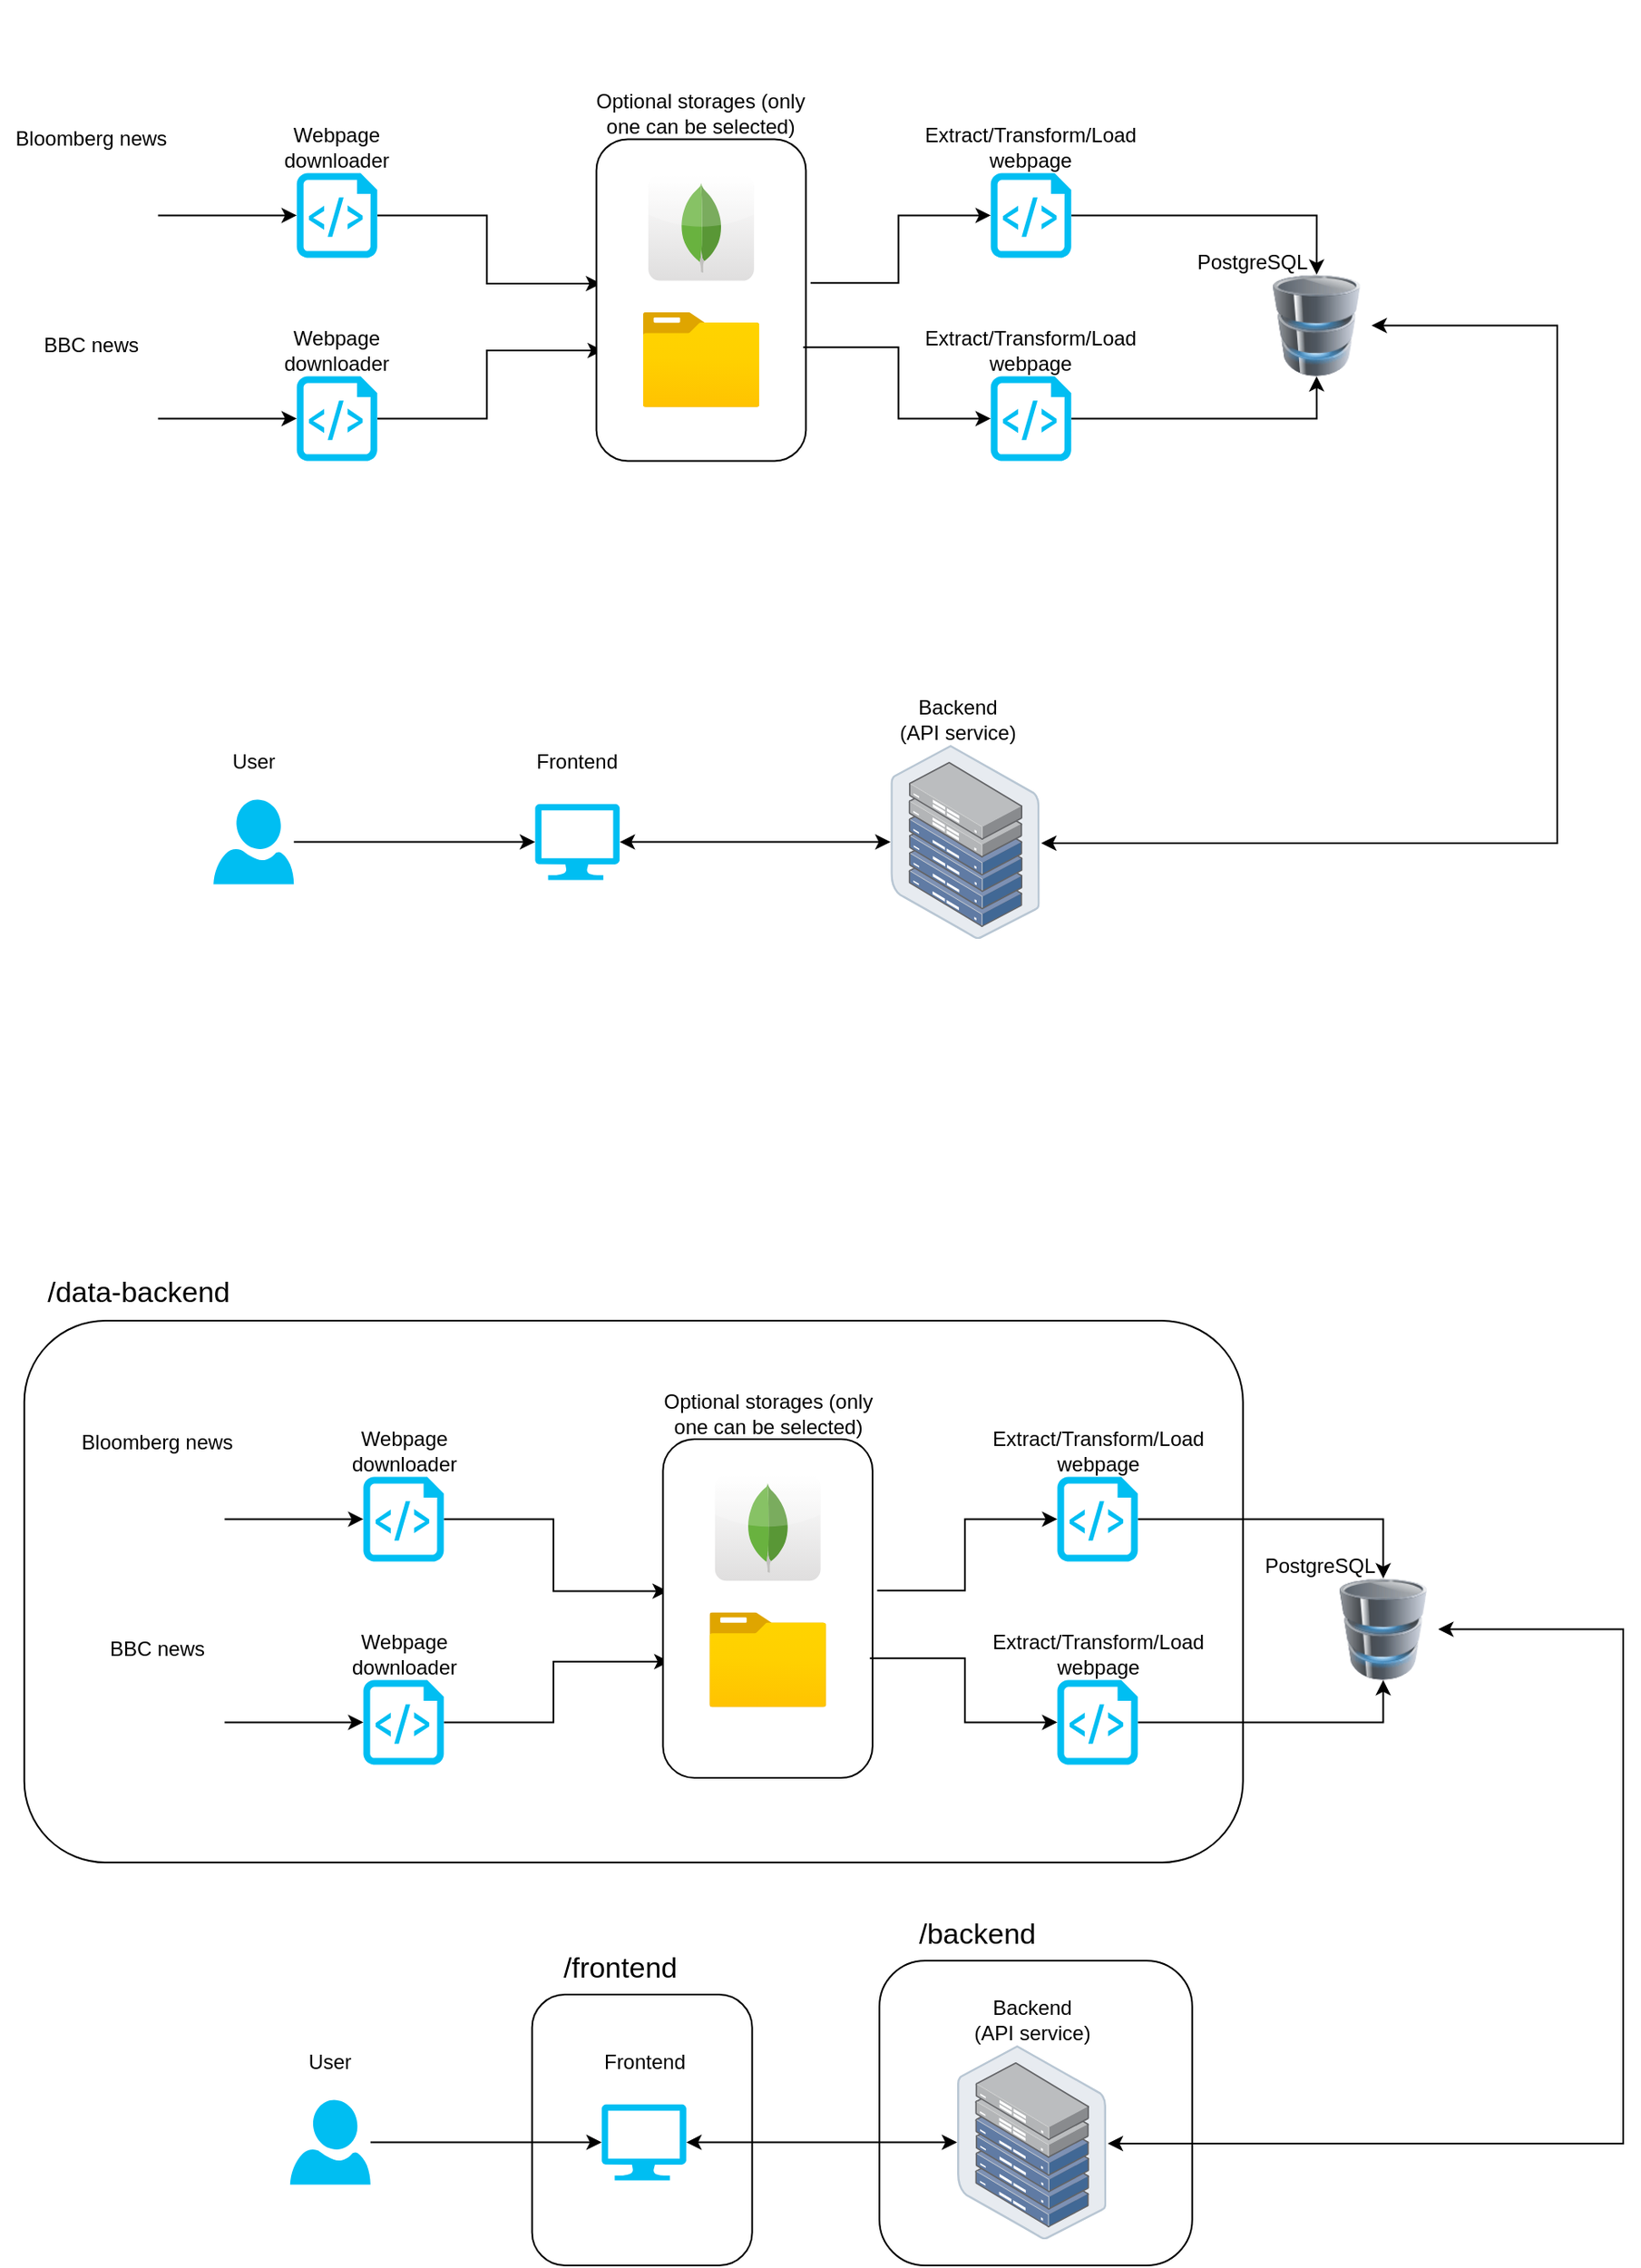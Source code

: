 <mxfile version="21.4.0" type="device">
  <diagram name="Page-1" id="xk8E0NBiWUz7PgLTunna">
    <mxGraphModel dx="2537" dy="814" grid="1" gridSize="10" guides="1" tooltips="1" connect="1" arrows="1" fold="1" page="1" pageScale="1" pageWidth="850" pageHeight="1100" math="0" shadow="0">
      <root>
        <mxCell id="0" />
        <mxCell id="1" parent="0" />
        <mxCell id="nEMQO8Npod6UWQFvEYVd-51" value="" style="rounded=1;whiteSpace=wrap;html=1;" parent="1" vertex="1">
          <mxGeometry x="-105.65" y="1278" width="130" height="160" as="geometry" />
        </mxCell>
        <mxCell id="nEMQO8Npod6UWQFvEYVd-50" value="" style="rounded=1;whiteSpace=wrap;html=1;" parent="1" vertex="1">
          <mxGeometry x="99.57" y="1258" width="184.78" height="180" as="geometry" />
        </mxCell>
        <mxCell id="nEMQO8Npod6UWQFvEYVd-49" value="" style="rounded=1;whiteSpace=wrap;html=1;" parent="1" vertex="1">
          <mxGeometry x="-405.65" y="880" width="720" height="320" as="geometry" />
        </mxCell>
        <mxCell id="E7Amwb_tmlsVrcwUfcuu-65" style="edgeStyle=orthogonalEdgeStyle;rounded=0;orthogonalLoop=1;jettySize=auto;html=1;exitX=1;exitY=0.5;exitDx=0;exitDy=0;exitPerimeter=0;entryX=0.023;entryY=0.449;entryDx=0;entryDy=0;entryPerimeter=0;" parent="1" source="E7Amwb_tmlsVrcwUfcuu-38" target="E7Amwb_tmlsVrcwUfcuu-63" edge="1">
          <mxGeometry relative="1" as="geometry" />
        </mxCell>
        <mxCell id="E7Amwb_tmlsVrcwUfcuu-38" value="" style="verticalLabelPosition=bottom;html=1;verticalAlign=top;align=center;strokeColor=none;fillColor=#00BEF2;shape=mxgraph.azure.script_file;pointerEvents=1;" parent="1" vertex="1">
          <mxGeometry x="-244.65" y="202.2" width="47.5" height="50" as="geometry" />
        </mxCell>
        <mxCell id="E7Amwb_tmlsVrcwUfcuu-66" style="edgeStyle=orthogonalEdgeStyle;rounded=0;orthogonalLoop=1;jettySize=auto;html=1;entryX=0.031;entryY=0.657;entryDx=0;entryDy=0;entryPerimeter=0;" parent="1" source="E7Amwb_tmlsVrcwUfcuu-41" target="E7Amwb_tmlsVrcwUfcuu-63" edge="1">
          <mxGeometry relative="1" as="geometry" />
        </mxCell>
        <mxCell id="E7Amwb_tmlsVrcwUfcuu-41" value="" style="verticalLabelPosition=bottom;html=1;verticalAlign=top;align=center;strokeColor=none;fillColor=#00BEF2;shape=mxgraph.azure.script_file;pointerEvents=1;" parent="1" vertex="1">
          <mxGeometry x="-244.65" y="322.2" width="47.5" height="50" as="geometry" />
        </mxCell>
        <mxCell id="E7Amwb_tmlsVrcwUfcuu-42" style="edgeStyle=orthogonalEdgeStyle;rounded=0;orthogonalLoop=1;jettySize=auto;html=1;entryX=0;entryY=0.5;entryDx=0;entryDy=0;entryPerimeter=0;" parent="1" source="E7Amwb_tmlsVrcwUfcuu-43" target="E7Amwb_tmlsVrcwUfcuu-41" edge="1">
          <mxGeometry relative="1" as="geometry" />
        </mxCell>
        <mxCell id="E7Amwb_tmlsVrcwUfcuu-43" value="" style="shape=image;html=1;verticalAlign=top;verticalLabelPosition=bottom;labelBackgroundColor=#ffffff;imageAspect=0;aspect=fixed;image=https://cdn1.iconfinder.com/data/icons/seo-and-web-development-6/32/Web_website_favorite_site_star-128.png" parent="1" vertex="1">
          <mxGeometry x="-405.65" y="307.7" width="79" height="79" as="geometry" />
        </mxCell>
        <mxCell id="E7Amwb_tmlsVrcwUfcuu-44" style="edgeStyle=orthogonalEdgeStyle;rounded=0;orthogonalLoop=1;jettySize=auto;html=1;entryX=0;entryY=0.5;entryDx=0;entryDy=0;entryPerimeter=0;" parent="1" source="E7Amwb_tmlsVrcwUfcuu-45" target="E7Amwb_tmlsVrcwUfcuu-38" edge="1">
          <mxGeometry relative="1" as="geometry" />
        </mxCell>
        <mxCell id="E7Amwb_tmlsVrcwUfcuu-45" value="" style="shape=image;html=1;verticalAlign=top;verticalLabelPosition=bottom;labelBackgroundColor=#ffffff;imageAspect=0;aspect=fixed;image=https://cdn1.iconfinder.com/data/icons/seo-and-web-development-6/32/Web_website_favorite_site_star-128.png" parent="1" vertex="1">
          <mxGeometry x="-405.65" y="187.7" width="79" height="79" as="geometry" />
        </mxCell>
        <mxCell id="E7Amwb_tmlsVrcwUfcuu-51" style="edgeStyle=orthogonalEdgeStyle;rounded=0;orthogonalLoop=1;jettySize=auto;html=1;entryX=0.5;entryY=0;entryDx=0;entryDy=0;" parent="1" source="E7Amwb_tmlsVrcwUfcuu-52" target="E7Amwb_tmlsVrcwUfcuu-55" edge="1">
          <mxGeometry relative="1" as="geometry" />
        </mxCell>
        <mxCell id="E7Amwb_tmlsVrcwUfcuu-52" value="" style="verticalLabelPosition=bottom;html=1;verticalAlign=top;align=center;strokeColor=none;fillColor=#00BEF2;shape=mxgraph.azure.script_file;pointerEvents=1;" parent="1" vertex="1">
          <mxGeometry x="165.35" y="202.2" width="47.5" height="50" as="geometry" />
        </mxCell>
        <mxCell id="E7Amwb_tmlsVrcwUfcuu-53" style="edgeStyle=orthogonalEdgeStyle;rounded=0;orthogonalLoop=1;jettySize=auto;html=1;entryX=0.5;entryY=1;entryDx=0;entryDy=0;" parent="1" source="E7Amwb_tmlsVrcwUfcuu-54" target="E7Amwb_tmlsVrcwUfcuu-55" edge="1">
          <mxGeometry relative="1" as="geometry" />
        </mxCell>
        <mxCell id="E7Amwb_tmlsVrcwUfcuu-54" value="" style="verticalLabelPosition=bottom;html=1;verticalAlign=top;align=center;strokeColor=none;fillColor=#00BEF2;shape=mxgraph.azure.script_file;pointerEvents=1;" parent="1" vertex="1">
          <mxGeometry x="165.35" y="322.2" width="47.5" height="50" as="geometry" />
        </mxCell>
        <mxCell id="nEMQO8Npod6UWQFvEYVd-6" style="edgeStyle=orthogonalEdgeStyle;rounded=0;orthogonalLoop=1;jettySize=auto;html=1;entryX=1.009;entryY=0.506;entryDx=0;entryDy=0;entryPerimeter=0;endArrow=classic;endFill=1;startArrow=classic;startFill=1;" parent="1" source="E7Amwb_tmlsVrcwUfcuu-55" target="nEMQO8Npod6UWQFvEYVd-1" edge="1">
          <mxGeometry relative="1" as="geometry">
            <Array as="points">
              <mxPoint x="500" y="292" />
              <mxPoint x="500" y="598" />
            </Array>
          </mxGeometry>
        </mxCell>
        <mxCell id="E7Amwb_tmlsVrcwUfcuu-55" value="" style="image;html=1;image=img/lib/clip_art/computers/Database_128x128.png" parent="1" vertex="1">
          <mxGeometry x="325.35" y="262.2" width="65" height="60" as="geometry" />
        </mxCell>
        <mxCell id="E7Amwb_tmlsVrcwUfcuu-67" value="" style="group" parent="1" vertex="1" connectable="0">
          <mxGeometry x="-67.65" y="100" width="140" height="350.0" as="geometry" />
        </mxCell>
        <mxCell id="XdqYiwzWtpGLTeVsSyvD-1" value="" style="group" vertex="1" connectable="0" parent="E7Amwb_tmlsVrcwUfcuu-67">
          <mxGeometry x="-4.08" y="52.2" width="131.95" height="220" as="geometry" />
        </mxCell>
        <mxCell id="E7Amwb_tmlsVrcwUfcuu-63" value="" style="rounded=1;whiteSpace=wrap;html=1;" parent="XdqYiwzWtpGLTeVsSyvD-1" vertex="1">
          <mxGeometry x="4.08" y="30" width="123.8" height="190" as="geometry" />
        </mxCell>
        <mxCell id="E7Amwb_tmlsVrcwUfcuu-36" value="" style="dashed=0;outlineConnect=0;html=1;align=center;labelPosition=center;verticalLabelPosition=bottom;verticalAlign=top;shape=mxgraph.webicons.mongodb;gradientColor=#DFDEDE" parent="XdqYiwzWtpGLTeVsSyvD-1" vertex="1">
          <mxGeometry x="34.78" y="51.2" width="62.4" height="62.4" as="geometry" />
        </mxCell>
        <mxCell id="E7Amwb_tmlsVrcwUfcuu-39" value="" style="image;aspect=fixed;html=1;points=[];align=center;fontSize=12;image=img/lib/azure2/general/Folder_Blank.svg;" parent="XdqYiwzWtpGLTeVsSyvD-1" vertex="1">
          <mxGeometry x="31.48" y="132.2" width="69" height="56.0" as="geometry" />
        </mxCell>
        <mxCell id="E7Amwb_tmlsVrcwUfcuu-77" value="Optional storages (only one can be selected)" style="text;strokeColor=none;align=center;fillColor=none;html=1;verticalAlign=middle;whiteSpace=wrap;rounded=0;" parent="XdqYiwzWtpGLTeVsSyvD-1" vertex="1">
          <mxGeometry width="131.95" height="30" as="geometry" />
        </mxCell>
        <mxCell id="E7Amwb_tmlsVrcwUfcuu-69" style="edgeStyle=orthogonalEdgeStyle;rounded=0;orthogonalLoop=1;jettySize=auto;html=1;entryX=0;entryY=0.5;entryDx=0;entryDy=0;entryPerimeter=0;exitX=1.022;exitY=0.447;exitDx=0;exitDy=0;exitPerimeter=0;" parent="1" source="E7Amwb_tmlsVrcwUfcuu-63" target="E7Amwb_tmlsVrcwUfcuu-52" edge="1">
          <mxGeometry relative="1" as="geometry" />
        </mxCell>
        <mxCell id="E7Amwb_tmlsVrcwUfcuu-70" style="edgeStyle=orthogonalEdgeStyle;rounded=0;orthogonalLoop=1;jettySize=auto;html=1;entryX=0;entryY=0.5;entryDx=0;entryDy=0;entryPerimeter=0;exitX=0.987;exitY=0.647;exitDx=0;exitDy=0;exitPerimeter=0;" parent="1" source="E7Amwb_tmlsVrcwUfcuu-63" target="E7Amwb_tmlsVrcwUfcuu-54" edge="1">
          <mxGeometry relative="1" as="geometry" />
        </mxCell>
        <mxCell id="E7Amwb_tmlsVrcwUfcuu-71" value="BBC news" style="text;strokeColor=none;align=center;fillColor=none;html=1;verticalAlign=middle;whiteSpace=wrap;rounded=0;" parent="1" vertex="1">
          <mxGeometry x="-396.15" y="289.2" width="60" height="30" as="geometry" />
        </mxCell>
        <mxCell id="E7Amwb_tmlsVrcwUfcuu-72" value="Bloomberg news" style="text;strokeColor=none;align=center;fillColor=none;html=1;verticalAlign=middle;whiteSpace=wrap;rounded=0;" parent="1" vertex="1">
          <mxGeometry x="-420" y="167.2" width="107.7" height="30" as="geometry" />
        </mxCell>
        <mxCell id="E7Amwb_tmlsVrcwUfcuu-73" value="Webpage downloader" style="text;strokeColor=none;align=center;fillColor=none;html=1;verticalAlign=middle;whiteSpace=wrap;rounded=0;" parent="1" vertex="1">
          <mxGeometry x="-274.75" y="172.2" width="107.7" height="30" as="geometry" />
        </mxCell>
        <mxCell id="E7Amwb_tmlsVrcwUfcuu-74" value="Webpage downloader" style="text;strokeColor=none;align=center;fillColor=none;html=1;verticalAlign=middle;whiteSpace=wrap;rounded=0;" parent="1" vertex="1">
          <mxGeometry x="-274.75" y="292.2" width="107.7" height="30" as="geometry" />
        </mxCell>
        <mxCell id="E7Amwb_tmlsVrcwUfcuu-75" value="Extract/Transform/Load webpage" style="text;strokeColor=none;align=center;fillColor=none;html=1;verticalAlign=middle;whiteSpace=wrap;rounded=0;" parent="1" vertex="1">
          <mxGeometry x="135.25" y="172.2" width="107.7" height="30" as="geometry" />
        </mxCell>
        <mxCell id="E7Amwb_tmlsVrcwUfcuu-76" value="Extract/Transform/Load webpage" style="text;strokeColor=none;align=center;fillColor=none;html=1;verticalAlign=middle;whiteSpace=wrap;rounded=0;" parent="1" vertex="1">
          <mxGeometry x="135.25" y="292.2" width="107.7" height="30" as="geometry" />
        </mxCell>
        <mxCell id="E7Amwb_tmlsVrcwUfcuu-78" value="PostgreSQL" style="text;strokeColor=none;align=center;fillColor=none;html=1;verticalAlign=middle;whiteSpace=wrap;rounded=0;" parent="1" vertex="1">
          <mxGeometry x="266.15" y="239.7" width="107.7" height="30" as="geometry" />
        </mxCell>
        <mxCell id="nEMQO8Npod6UWQFvEYVd-1" value="" style="image;points=[];aspect=fixed;html=1;align=center;shadow=0;dashed=0;image=img/lib/allied_telesis/storage/Datacenter_Server_Half_Rack_ToR.svg;" parent="1" vertex="1">
          <mxGeometry x="106.12" y="540" width="88.2" height="114.6" as="geometry" />
        </mxCell>
        <mxCell id="nEMQO8Npod6UWQFvEYVd-8" style="edgeStyle=orthogonalEdgeStyle;rounded=0;orthogonalLoop=1;jettySize=auto;html=1;startArrow=classic;startFill=1;" parent="1" source="nEMQO8Npod6UWQFvEYVd-2" target="nEMQO8Npod6UWQFvEYVd-1" edge="1">
          <mxGeometry relative="1" as="geometry" />
        </mxCell>
        <mxCell id="nEMQO8Npod6UWQFvEYVd-2" value="" style="verticalLabelPosition=bottom;html=1;verticalAlign=top;align=center;strokeColor=none;fillColor=#00BEF2;shape=mxgraph.azure.computer;pointerEvents=1;" parent="1" vertex="1">
          <mxGeometry x="-103.88" y="574.8" width="50" height="45" as="geometry" />
        </mxCell>
        <mxCell id="nEMQO8Npod6UWQFvEYVd-4" style="edgeStyle=orthogonalEdgeStyle;rounded=0;orthogonalLoop=1;jettySize=auto;html=1;entryX=0;entryY=0.5;entryDx=0;entryDy=0;entryPerimeter=0;" parent="1" source="nEMQO8Npod6UWQFvEYVd-3" target="nEMQO8Npod6UWQFvEYVd-2" edge="1">
          <mxGeometry relative="1" as="geometry" />
        </mxCell>
        <mxCell id="nEMQO8Npod6UWQFvEYVd-3" value="" style="verticalLabelPosition=bottom;html=1;verticalAlign=top;align=center;strokeColor=none;fillColor=#00BEF2;shape=mxgraph.azure.user;" parent="1" vertex="1">
          <mxGeometry x="-293.88" y="572.3" width="47.5" height="50" as="geometry" />
        </mxCell>
        <mxCell id="nEMQO8Npod6UWQFvEYVd-5" value="&lt;div&gt;Backend &lt;br&gt;&lt;/div&gt;&lt;div&gt;(API service)&lt;/div&gt;" style="text;strokeColor=none;align=center;fillColor=none;html=1;verticalAlign=middle;whiteSpace=wrap;rounded=0;" parent="1" vertex="1">
          <mxGeometry x="96.37" y="510" width="99.75" height="30" as="geometry" />
        </mxCell>
        <mxCell id="nEMQO8Npod6UWQFvEYVd-9" value="Frontend" style="text;strokeColor=none;align=center;fillColor=none;html=1;verticalAlign=middle;whiteSpace=wrap;rounded=0;" parent="1" vertex="1">
          <mxGeometry x="-128.75" y="535" width="99.75" height="30" as="geometry" />
        </mxCell>
        <mxCell id="nEMQO8Npod6UWQFvEYVd-10" value="User" style="text;strokeColor=none;align=center;fillColor=none;html=1;verticalAlign=middle;whiteSpace=wrap;rounded=0;" parent="1" vertex="1">
          <mxGeometry x="-320" y="535" width="99.75" height="30" as="geometry" />
        </mxCell>
        <mxCell id="nEMQO8Npod6UWQFvEYVd-11" style="edgeStyle=orthogonalEdgeStyle;rounded=0;orthogonalLoop=1;jettySize=auto;html=1;exitX=1;exitY=0.5;exitDx=0;exitDy=0;exitPerimeter=0;entryX=0.023;entryY=0.449;entryDx=0;entryDy=0;entryPerimeter=0;" parent="1" source="nEMQO8Npod6UWQFvEYVd-12" target="nEMQO8Npod6UWQFvEYVd-26" edge="1">
          <mxGeometry relative="1" as="geometry" />
        </mxCell>
        <mxCell id="nEMQO8Npod6UWQFvEYVd-12" value="" style="verticalLabelPosition=bottom;html=1;verticalAlign=top;align=center;strokeColor=none;fillColor=#00BEF2;shape=mxgraph.azure.script_file;pointerEvents=1;" parent="1" vertex="1">
          <mxGeometry x="-205.3" y="972.2" width="47.5" height="50" as="geometry" />
        </mxCell>
        <mxCell id="nEMQO8Npod6UWQFvEYVd-13" style="edgeStyle=orthogonalEdgeStyle;rounded=0;orthogonalLoop=1;jettySize=auto;html=1;entryX=0.031;entryY=0.657;entryDx=0;entryDy=0;entryPerimeter=0;" parent="1" source="nEMQO8Npod6UWQFvEYVd-14" target="nEMQO8Npod6UWQFvEYVd-26" edge="1">
          <mxGeometry relative="1" as="geometry" />
        </mxCell>
        <mxCell id="nEMQO8Npod6UWQFvEYVd-14" value="" style="verticalLabelPosition=bottom;html=1;verticalAlign=top;align=center;strokeColor=none;fillColor=#00BEF2;shape=mxgraph.azure.script_file;pointerEvents=1;" parent="1" vertex="1">
          <mxGeometry x="-205.3" y="1092.2" width="47.5" height="50" as="geometry" />
        </mxCell>
        <mxCell id="nEMQO8Npod6UWQFvEYVd-15" style="edgeStyle=orthogonalEdgeStyle;rounded=0;orthogonalLoop=1;jettySize=auto;html=1;entryX=0;entryY=0.5;entryDx=0;entryDy=0;entryPerimeter=0;" parent="1" source="nEMQO8Npod6UWQFvEYVd-16" target="nEMQO8Npod6UWQFvEYVd-14" edge="1">
          <mxGeometry relative="1" as="geometry" />
        </mxCell>
        <mxCell id="nEMQO8Npod6UWQFvEYVd-16" value="" style="shape=image;html=1;verticalAlign=top;verticalLabelPosition=bottom;labelBackgroundColor=#ffffff;imageAspect=0;aspect=fixed;image=https://cdn1.iconfinder.com/data/icons/seo-and-web-development-6/32/Web_website_favorite_site_star-128.png" parent="1" vertex="1">
          <mxGeometry x="-366.3" y="1077.7" width="79" height="79" as="geometry" />
        </mxCell>
        <mxCell id="nEMQO8Npod6UWQFvEYVd-17" style="edgeStyle=orthogonalEdgeStyle;rounded=0;orthogonalLoop=1;jettySize=auto;html=1;entryX=0;entryY=0.5;entryDx=0;entryDy=0;entryPerimeter=0;" parent="1" source="nEMQO8Npod6UWQFvEYVd-18" target="nEMQO8Npod6UWQFvEYVd-12" edge="1">
          <mxGeometry relative="1" as="geometry" />
        </mxCell>
        <mxCell id="nEMQO8Npod6UWQFvEYVd-18" value="" style="shape=image;html=1;verticalAlign=top;verticalLabelPosition=bottom;labelBackgroundColor=#ffffff;imageAspect=0;aspect=fixed;image=https://cdn1.iconfinder.com/data/icons/seo-and-web-development-6/32/Web_website_favorite_site_star-128.png" parent="1" vertex="1">
          <mxGeometry x="-366.3" y="957.7" width="79" height="79" as="geometry" />
        </mxCell>
        <mxCell id="nEMQO8Npod6UWQFvEYVd-19" style="edgeStyle=orthogonalEdgeStyle;rounded=0;orthogonalLoop=1;jettySize=auto;html=1;entryX=0.5;entryY=0;entryDx=0;entryDy=0;" parent="1" source="nEMQO8Npod6UWQFvEYVd-20" target="nEMQO8Npod6UWQFvEYVd-24" edge="1">
          <mxGeometry relative="1" as="geometry" />
        </mxCell>
        <mxCell id="nEMQO8Npod6UWQFvEYVd-20" value="" style="verticalLabelPosition=bottom;html=1;verticalAlign=top;align=center;strokeColor=none;fillColor=#00BEF2;shape=mxgraph.azure.script_file;pointerEvents=1;" parent="1" vertex="1">
          <mxGeometry x="204.7" y="972.2" width="47.5" height="50" as="geometry" />
        </mxCell>
        <mxCell id="nEMQO8Npod6UWQFvEYVd-21" style="edgeStyle=orthogonalEdgeStyle;rounded=0;orthogonalLoop=1;jettySize=auto;html=1;entryX=0.5;entryY=1;entryDx=0;entryDy=0;" parent="1" source="nEMQO8Npod6UWQFvEYVd-22" target="nEMQO8Npod6UWQFvEYVd-24" edge="1">
          <mxGeometry relative="1" as="geometry" />
        </mxCell>
        <mxCell id="nEMQO8Npod6UWQFvEYVd-22" value="" style="verticalLabelPosition=bottom;html=1;verticalAlign=top;align=center;strokeColor=none;fillColor=#00BEF2;shape=mxgraph.azure.script_file;pointerEvents=1;" parent="1" vertex="1">
          <mxGeometry x="204.7" y="1092.2" width="47.5" height="50" as="geometry" />
        </mxCell>
        <mxCell id="nEMQO8Npod6UWQFvEYVd-23" style="edgeStyle=orthogonalEdgeStyle;rounded=0;orthogonalLoop=1;jettySize=auto;html=1;entryX=1.009;entryY=0.506;entryDx=0;entryDy=0;entryPerimeter=0;endArrow=classic;endFill=1;startArrow=classic;startFill=1;" parent="1" source="nEMQO8Npod6UWQFvEYVd-24" target="nEMQO8Npod6UWQFvEYVd-40" edge="1">
          <mxGeometry relative="1" as="geometry">
            <Array as="points">
              <mxPoint x="539" y="1062" />
              <mxPoint x="539" y="1366" />
            </Array>
          </mxGeometry>
        </mxCell>
        <mxCell id="nEMQO8Npod6UWQFvEYVd-24" value="" style="image;html=1;image=img/lib/clip_art/computers/Database_128x128.png" parent="1" vertex="1">
          <mxGeometry x="364.7" y="1032.2" width="65" height="60" as="geometry" />
        </mxCell>
        <mxCell id="nEMQO8Npod6UWQFvEYVd-25" value="" style="group" parent="1" vertex="1" connectable="0">
          <mxGeometry x="-28.3" y="920" width="140" height="350.0" as="geometry" />
        </mxCell>
        <mxCell id="nEMQO8Npod6UWQFvEYVd-26" value="" style="rounded=1;whiteSpace=wrap;html=1;" parent="nEMQO8Npod6UWQFvEYVd-25" vertex="1">
          <mxGeometry y="30" width="123.8" height="200" as="geometry" />
        </mxCell>
        <mxCell id="nEMQO8Npod6UWQFvEYVd-27" value="" style="dashed=0;outlineConnect=0;html=1;align=center;labelPosition=center;verticalLabelPosition=bottom;verticalAlign=top;shape=mxgraph.webicons.mongodb;gradientColor=#DFDEDE" parent="nEMQO8Npod6UWQFvEYVd-25" vertex="1">
          <mxGeometry x="30.7" y="51.2" width="62.4" height="62.4" as="geometry" />
        </mxCell>
        <mxCell id="nEMQO8Npod6UWQFvEYVd-28" value="" style="image;aspect=fixed;html=1;points=[];align=center;fontSize=12;image=img/lib/azure2/general/Folder_Blank.svg;" parent="nEMQO8Npod6UWQFvEYVd-25" vertex="1">
          <mxGeometry x="27.4" y="132.2" width="69" height="56.0" as="geometry" />
        </mxCell>
        <mxCell id="nEMQO8Npod6UWQFvEYVd-30" value="Optional storages (only one can be selected)" style="text;strokeColor=none;align=center;fillColor=none;html=1;verticalAlign=middle;whiteSpace=wrap;rounded=0;" parent="nEMQO8Npod6UWQFvEYVd-25" vertex="1">
          <mxGeometry x="-4.08" width="131.95" height="30" as="geometry" />
        </mxCell>
        <mxCell id="nEMQO8Npod6UWQFvEYVd-31" style="edgeStyle=orthogonalEdgeStyle;rounded=0;orthogonalLoop=1;jettySize=auto;html=1;entryX=0;entryY=0.5;entryDx=0;entryDy=0;entryPerimeter=0;exitX=1.022;exitY=0.447;exitDx=0;exitDy=0;exitPerimeter=0;" parent="1" source="nEMQO8Npod6UWQFvEYVd-26" target="nEMQO8Npod6UWQFvEYVd-20" edge="1">
          <mxGeometry relative="1" as="geometry" />
        </mxCell>
        <mxCell id="nEMQO8Npod6UWQFvEYVd-32" style="edgeStyle=orthogonalEdgeStyle;rounded=0;orthogonalLoop=1;jettySize=auto;html=1;entryX=0;entryY=0.5;entryDx=0;entryDy=0;entryPerimeter=0;exitX=0.987;exitY=0.647;exitDx=0;exitDy=0;exitPerimeter=0;" parent="1" source="nEMQO8Npod6UWQFvEYVd-26" target="nEMQO8Npod6UWQFvEYVd-22" edge="1">
          <mxGeometry relative="1" as="geometry" />
        </mxCell>
        <mxCell id="nEMQO8Npod6UWQFvEYVd-33" value="BBC news" style="text;strokeColor=none;align=center;fillColor=none;html=1;verticalAlign=middle;whiteSpace=wrap;rounded=0;" parent="1" vertex="1">
          <mxGeometry x="-356.8" y="1059.2" width="60" height="30" as="geometry" />
        </mxCell>
        <mxCell id="nEMQO8Npod6UWQFvEYVd-34" value="Bloomberg news" style="text;strokeColor=none;align=center;fillColor=none;html=1;verticalAlign=middle;whiteSpace=wrap;rounded=0;" parent="1" vertex="1">
          <mxGeometry x="-380.65" y="937.2" width="107.7" height="30" as="geometry" />
        </mxCell>
        <mxCell id="nEMQO8Npod6UWQFvEYVd-35" value="Webpage downloader" style="text;strokeColor=none;align=center;fillColor=none;html=1;verticalAlign=middle;whiteSpace=wrap;rounded=0;" parent="1" vertex="1">
          <mxGeometry x="-235.4" y="942.2" width="107.7" height="30" as="geometry" />
        </mxCell>
        <mxCell id="nEMQO8Npod6UWQFvEYVd-36" value="Webpage downloader" style="text;strokeColor=none;align=center;fillColor=none;html=1;verticalAlign=middle;whiteSpace=wrap;rounded=0;" parent="1" vertex="1">
          <mxGeometry x="-235.4" y="1062.2" width="107.7" height="30" as="geometry" />
        </mxCell>
        <mxCell id="nEMQO8Npod6UWQFvEYVd-37" value="Extract/Transform/Load webpage" style="text;strokeColor=none;align=center;fillColor=none;html=1;verticalAlign=middle;whiteSpace=wrap;rounded=0;" parent="1" vertex="1">
          <mxGeometry x="174.6" y="942.2" width="107.7" height="30" as="geometry" />
        </mxCell>
        <mxCell id="nEMQO8Npod6UWQFvEYVd-38" value="Extract/Transform/Load webpage" style="text;strokeColor=none;align=center;fillColor=none;html=1;verticalAlign=middle;whiteSpace=wrap;rounded=0;" parent="1" vertex="1">
          <mxGeometry x="174.6" y="1062.2" width="107.7" height="30" as="geometry" />
        </mxCell>
        <mxCell id="nEMQO8Npod6UWQFvEYVd-39" value="PostgreSQL" style="text;strokeColor=none;align=center;fillColor=none;html=1;verticalAlign=middle;whiteSpace=wrap;rounded=0;" parent="1" vertex="1">
          <mxGeometry x="305.5" y="1009.7" width="107.7" height="30" as="geometry" />
        </mxCell>
        <mxCell id="nEMQO8Npod6UWQFvEYVd-41" style="edgeStyle=orthogonalEdgeStyle;rounded=0;orthogonalLoop=1;jettySize=auto;html=1;startArrow=classic;startFill=1;exitX=1;exitY=0.5;exitDx=0;exitDy=0;exitPerimeter=0;" parent="1" source="nEMQO8Npod6UWQFvEYVd-42" target="nEMQO8Npod6UWQFvEYVd-40" edge="1">
          <mxGeometry relative="1" as="geometry" />
        </mxCell>
        <mxCell id="nEMQO8Npod6UWQFvEYVd-43" style="edgeStyle=orthogonalEdgeStyle;rounded=0;orthogonalLoop=1;jettySize=auto;html=1;entryX=0;entryY=0.5;entryDx=0;entryDy=0;entryPerimeter=0;" parent="1" source="nEMQO8Npod6UWQFvEYVd-44" target="nEMQO8Npod6UWQFvEYVd-42" edge="1">
          <mxGeometry relative="1" as="geometry" />
        </mxCell>
        <mxCell id="nEMQO8Npod6UWQFvEYVd-53" value="" style="group" parent="1" vertex="1" connectable="0">
          <mxGeometry x="-89.4" y="1303" width="99.75" height="84.8" as="geometry" />
        </mxCell>
        <mxCell id="nEMQO8Npod6UWQFvEYVd-42" value="" style="verticalLabelPosition=bottom;html=1;verticalAlign=top;align=center;strokeColor=none;fillColor=#00BEF2;shape=mxgraph.azure.computer;pointerEvents=1;" parent="nEMQO8Npod6UWQFvEYVd-53" vertex="1">
          <mxGeometry x="24.87" y="39.8" width="50" height="45" as="geometry" />
        </mxCell>
        <mxCell id="nEMQO8Npod6UWQFvEYVd-46" value="Frontend" style="text;strokeColor=none;align=center;fillColor=none;html=1;verticalAlign=middle;whiteSpace=wrap;rounded=0;" parent="nEMQO8Npod6UWQFvEYVd-53" vertex="1">
          <mxGeometry x="-0.005" width="99.75" height="30" as="geometry" />
        </mxCell>
        <mxCell id="nEMQO8Npod6UWQFvEYVd-54" value="" style="group" parent="1" vertex="1" connectable="0">
          <mxGeometry x="139.695" y="1278" width="99.75" height="144.6" as="geometry" />
        </mxCell>
        <mxCell id="nEMQO8Npod6UWQFvEYVd-40" value="" style="image;points=[];aspect=fixed;html=1;align=center;shadow=0;dashed=0;image=img/lib/allied_telesis/storage/Datacenter_Server_Half_Rack_ToR.svg;" parent="nEMQO8Npod6UWQFvEYVd-54" vertex="1">
          <mxGeometry x="5.775" y="30" width="88.2" height="114.6" as="geometry" />
        </mxCell>
        <mxCell id="nEMQO8Npod6UWQFvEYVd-45" value="&lt;div&gt;Backend &lt;br&gt;&lt;/div&gt;&lt;div&gt;(API service)&lt;/div&gt;" style="text;strokeColor=none;align=center;fillColor=none;html=1;verticalAlign=middle;whiteSpace=wrap;rounded=0;" parent="nEMQO8Npod6UWQFvEYVd-54" vertex="1">
          <mxGeometry width="99.75" height="30" as="geometry" />
        </mxCell>
        <mxCell id="nEMQO8Npod6UWQFvEYVd-55" value="/data-backend" style="text;strokeColor=none;align=center;fillColor=none;html=1;verticalAlign=middle;whiteSpace=wrap;rounded=0;fontSize=17;" parent="1" vertex="1">
          <mxGeometry x="-405.65" y="849" width="135.65" height="30" as="geometry" />
        </mxCell>
        <mxCell id="nEMQO8Npod6UWQFvEYVd-57" value="" style="group" parent="1" vertex="1" connectable="0">
          <mxGeometry x="-274.75" y="1303" width="99.75" height="87.3" as="geometry" />
        </mxCell>
        <mxCell id="nEMQO8Npod6UWQFvEYVd-44" value="" style="verticalLabelPosition=bottom;html=1;verticalAlign=top;align=center;strokeColor=none;fillColor=#00BEF2;shape=mxgraph.azure.user;" parent="nEMQO8Npod6UWQFvEYVd-57" vertex="1">
          <mxGeometry x="26.125" y="37.3" width="47.5" height="50" as="geometry" />
        </mxCell>
        <mxCell id="nEMQO8Npod6UWQFvEYVd-47" value="User" style="text;strokeColor=none;align=center;fillColor=none;html=1;verticalAlign=middle;whiteSpace=wrap;rounded=0;" parent="nEMQO8Npod6UWQFvEYVd-57" vertex="1">
          <mxGeometry width="99.75" height="30" as="geometry" />
        </mxCell>
        <mxCell id="nEMQO8Npod6UWQFvEYVd-58" value="/frontend" style="text;strokeColor=none;align=left;fillColor=none;html=1;verticalAlign=middle;whiteSpace=wrap;rounded=0;fontSize=17;" parent="1" vertex="1">
          <mxGeometry x="-89.4" y="1248" width="135.65" height="30" as="geometry" />
        </mxCell>
        <mxCell id="nEMQO8Npod6UWQFvEYVd-59" value="/backend" style="text;strokeColor=none;align=left;fillColor=none;html=1;verticalAlign=middle;whiteSpace=wrap;rounded=0;fontSize=17;" parent="1" vertex="1">
          <mxGeometry x="121.28" y="1228" width="135.65" height="30" as="geometry" />
        </mxCell>
      </root>
    </mxGraphModel>
  </diagram>
</mxfile>
